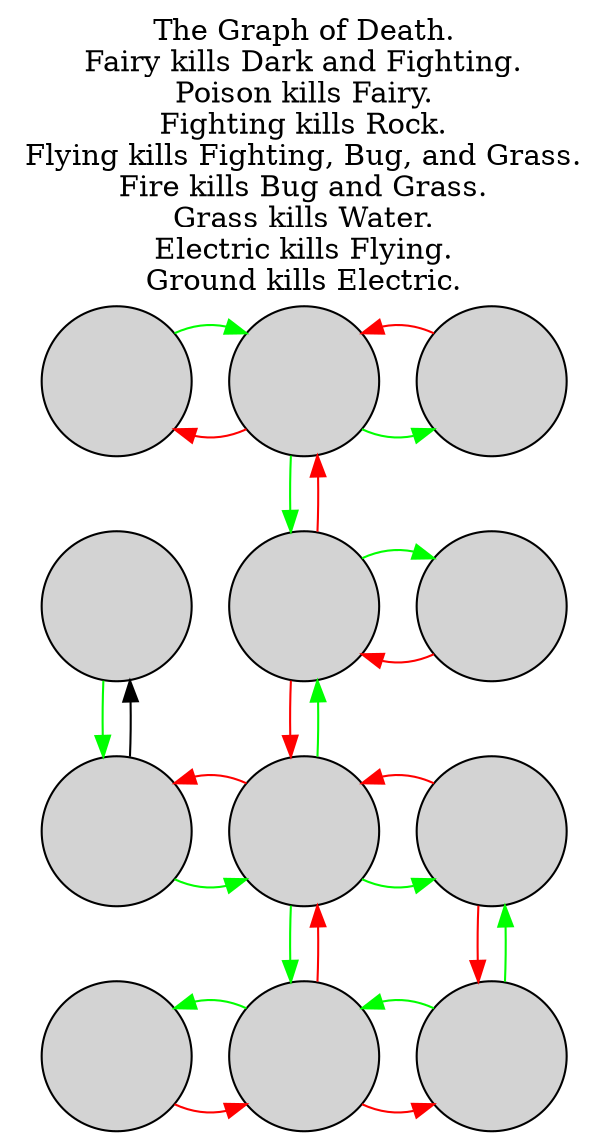 digraph G {
  labelloc=t
  label="The Graph of Death.\nFairy kills Dark and Fighting.\nPoison kills Fairy.\nFighting kills Rock.\nFlying kills Fighting, Bug, and Grass.\nFire kills Bug and Grass.\nGrass kills Water.\nElectric kills Flying.\nGround kills Electric."
  node [shape=circle fixedsize=true width=1 height=1 style=filled label="" ]
    { rank=same;
      poison [ image="images/poison.png" ]
      fairy [ image="images/fairy.png" ]
      dark [ image="images/dark.png" ]
      fairy -> dark [ color=green ]
      dark -> fairy [ color=red ]
      fairy -> poison [ color=red ]
      poison -> fairy [ color=green ]
    }

    { rank=same;
      ground [ image="images/ground.png" ]
      fighting [ image="images/fighting.png" ]
      rock [ image="images/rock.png" ]
      ground -> fighting [color=invis]
      rock -> fighting [ color=red ]
      fighting -> rock [ color=green ]
    }

    { rank=same;
      electric [ image="images/electric.png" ]
      flying [ image="images/flying.png" ]
      bug [ image="images/bug.png" ]
      electric -> flying [ color=green ]
      flying -> electric [ color=red ]
      flying -> bug [ color=green ]
      bug -> flying [ color=red ]
    }

    { rank=same;
      water [ image="images/water.png" ]
      grass [ image="images/grass.png" ]
      fire [ image="images/fire.png" ]
      water -> grass [ color=red ]
      grass -> water [ color=green ]
      grass -> fire [ color=red ]
      fire -> grass [ color=green ]
    }

    {
    fairy -> fighting [ color=green ]
    poison -> ground [style=invis]
    ground -> electric [ color=green ]
    electric -> ground [ color=black ]
    fighting -> fairy [ color=red ]
    fighting -> flying [ color=red ]
    electric -> water [style=invis]
    bug -> fire [ color=red ]
    fire -> bug [ color=green ]
    flying -> grass [ color=green ]
    grass -> flying [ color=red ]
    flying -> fighting [ color=green ]
    }

}
